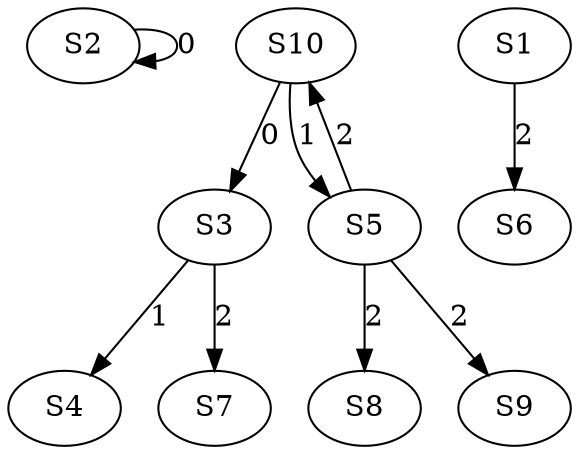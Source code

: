 strict digraph {
	S2 -> S2 [ label = 0 ];
	S10 -> S3 [ label = 0 ];
	S3 -> S4 [ label = 1 ];
	S10 -> S5 [ label = 1 ];
	S1 -> S6 [ label = 2 ];
	S3 -> S7 [ label = 2 ];
	S5 -> S8 [ label = 2 ];
	S5 -> S9 [ label = 2 ];
	S5 -> S10 [ label = 2 ];
}